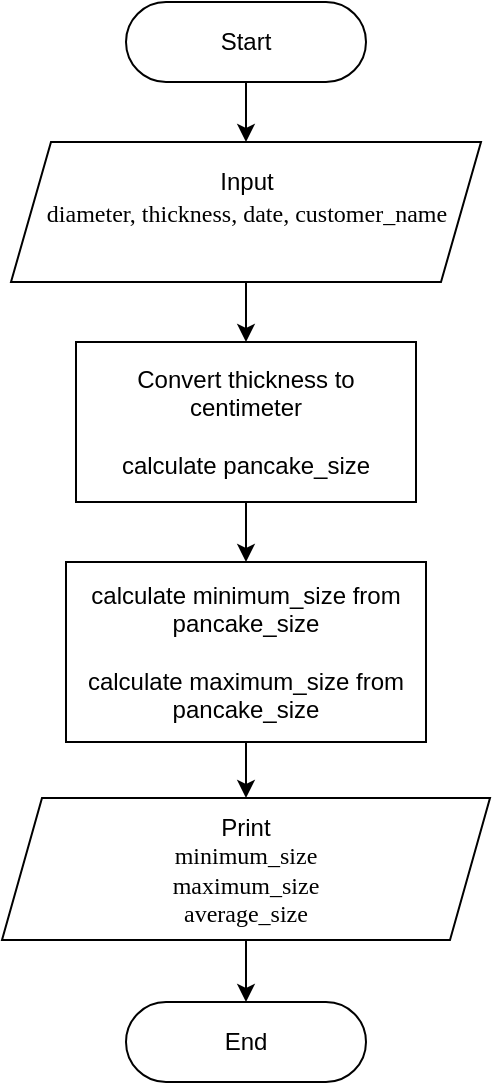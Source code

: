 <mxfile version="15.9.1" type="github">
  <diagram id="C5RBs43oDa-KdzZeNtuy" name="Page-1">
    <mxGraphModel dx="1497" dy="734" grid="1" gridSize="10" guides="1" tooltips="1" connect="1" arrows="1" fold="1" page="1" pageScale="1" pageWidth="827" pageHeight="1169" math="0" shadow="0">
      <root>
        <mxCell id="WIyWlLk6GJQsqaUBKTNV-0" />
        <mxCell id="WIyWlLk6GJQsqaUBKTNV-1" parent="WIyWlLk6GJQsqaUBKTNV-0" />
        <mxCell id="eGIi2912gBRpws_oMbKR-4" value="" style="edgeStyle=orthogonalEdgeStyle;rounded=0;orthogonalLoop=1;jettySize=auto;html=1;fontSize=12;" edge="1" parent="WIyWlLk6GJQsqaUBKTNV-1" source="WIyWlLk6GJQsqaUBKTNV-3" target="eGIi2912gBRpws_oMbKR-0">
          <mxGeometry relative="1" as="geometry" />
        </mxCell>
        <mxCell id="WIyWlLk6GJQsqaUBKTNV-3" value="Start" style="rounded=1;whiteSpace=wrap;html=1;fontSize=12;glass=0;strokeWidth=1;shadow=0;arcSize=50;" parent="WIyWlLk6GJQsqaUBKTNV-1" vertex="1">
          <mxGeometry x="160" y="120" width="120" height="40" as="geometry" />
        </mxCell>
        <mxCell id="eGIi2912gBRpws_oMbKR-5" value="" style="edgeStyle=orthogonalEdgeStyle;rounded=0;orthogonalLoop=1;jettySize=auto;html=1;fontSize=12;" edge="1" parent="WIyWlLk6GJQsqaUBKTNV-1" source="eGIi2912gBRpws_oMbKR-0" target="eGIi2912gBRpws_oMbKR-2">
          <mxGeometry relative="1" as="geometry" />
        </mxCell>
        <mxCell id="eGIi2912gBRpws_oMbKR-0" value="&lt;font style=&quot;font-size: 12px&quot;&gt;Input&lt;br&gt;&lt;span id=&quot;docs-internal-guid-db92483f-7fff-cc46-9b35-0931695eb6aa&quot;&gt;&lt;p dir=&quot;ltr&quot; style=&quot;line-height: 1.38 ; text-align: justify ; margin-top: 0pt ; margin-bottom: 10pt&quot;&gt;&lt;span style=&quot;font-family: &amp;#34;times new roman&amp;#34; ; background-color: transparent ; vertical-align: baseline&quot;&gt;diameter,&amp;nbsp;&lt;/span&gt;&lt;span style=&quot;background-color: transparent ; font-family: &amp;#34;times new roman&amp;#34;&quot;&gt;thickness,&amp;nbsp;&lt;/span&gt;&lt;span style=&quot;background-color: transparent ; font-family: &amp;#34;times new roman&amp;#34;&quot;&gt;date,&amp;nbsp;&lt;/span&gt;&lt;span style=&quot;background-color: transparent ; font-family: &amp;#34;times new roman&amp;#34;&quot;&gt;customer_name&lt;/span&gt;&lt;/p&gt;&lt;/span&gt;&lt;/font&gt;" style="shape=parallelogram;perimeter=parallelogramPerimeter;whiteSpace=wrap;html=1;fixedSize=1;" vertex="1" parent="WIyWlLk6GJQsqaUBKTNV-1">
          <mxGeometry x="102.5" y="190" width="235" height="70" as="geometry" />
        </mxCell>
        <mxCell id="eGIi2912gBRpws_oMbKR-1" value="End" style="rounded=1;whiteSpace=wrap;html=1;fontSize=12;glass=0;strokeWidth=1;shadow=0;arcSize=50;" vertex="1" parent="WIyWlLk6GJQsqaUBKTNV-1">
          <mxGeometry x="160" y="620" width="120" height="40" as="geometry" />
        </mxCell>
        <mxCell id="eGIi2912gBRpws_oMbKR-6" value="" style="edgeStyle=orthogonalEdgeStyle;rounded=0;orthogonalLoop=1;jettySize=auto;html=1;fontSize=12;" edge="1" parent="WIyWlLk6GJQsqaUBKTNV-1" source="eGIi2912gBRpws_oMbKR-2" target="eGIi2912gBRpws_oMbKR-3">
          <mxGeometry relative="1" as="geometry" />
        </mxCell>
        <mxCell id="eGIi2912gBRpws_oMbKR-2" value="Convert thickness to centimeter&lt;br&gt;&lt;br&gt;calculate pancake_size" style="rounded=0;whiteSpace=wrap;html=1;fontSize=12;" vertex="1" parent="WIyWlLk6GJQsqaUBKTNV-1">
          <mxGeometry x="135" y="290" width="170" height="80" as="geometry" />
        </mxCell>
        <mxCell id="eGIi2912gBRpws_oMbKR-8" value="" style="edgeStyle=orthogonalEdgeStyle;rounded=0;orthogonalLoop=1;jettySize=auto;html=1;fontSize=12;" edge="1" parent="WIyWlLk6GJQsqaUBKTNV-1" source="eGIi2912gBRpws_oMbKR-3" target="eGIi2912gBRpws_oMbKR-7">
          <mxGeometry relative="1" as="geometry" />
        </mxCell>
        <mxCell id="eGIi2912gBRpws_oMbKR-3" value="calculate minimum_size from pancake_size &lt;br&gt;&lt;br&gt;calculate maximum_size from pancake_size" style="rounded=0;whiteSpace=wrap;html=1;fontSize=12;" vertex="1" parent="WIyWlLk6GJQsqaUBKTNV-1">
          <mxGeometry x="130" y="400" width="180" height="90" as="geometry" />
        </mxCell>
        <mxCell id="eGIi2912gBRpws_oMbKR-9" value="" style="edgeStyle=orthogonalEdgeStyle;rounded=0;orthogonalLoop=1;jettySize=auto;html=1;fontSize=12;" edge="1" parent="WIyWlLk6GJQsqaUBKTNV-1" source="eGIi2912gBRpws_oMbKR-7" target="eGIi2912gBRpws_oMbKR-1">
          <mxGeometry relative="1" as="geometry" />
        </mxCell>
        <mxCell id="eGIi2912gBRpws_oMbKR-7" value="&lt;font style=&quot;font-size: 12px&quot;&gt;&lt;span style=&quot;text-align: justify&quot;&gt;Print&lt;br&gt;&lt;/span&gt;&lt;span style=&quot;font-family: &amp;#34;times new roman&amp;#34; ; text-align: justify&quot;&gt;minimum_size&lt;br&gt;maximum_size&lt;br&gt;average_size&lt;/span&gt;&lt;/font&gt;" style="shape=parallelogram;perimeter=parallelogramPerimeter;whiteSpace=wrap;html=1;fixedSize=1;" vertex="1" parent="WIyWlLk6GJQsqaUBKTNV-1">
          <mxGeometry x="98" y="518" width="244" height="71" as="geometry" />
        </mxCell>
      </root>
    </mxGraphModel>
  </diagram>
</mxfile>
